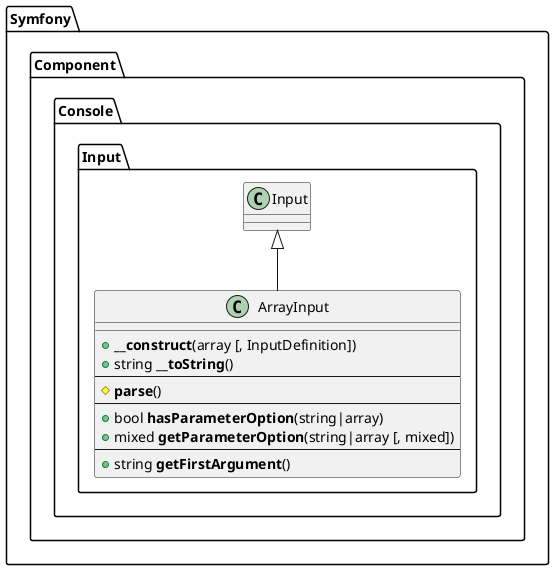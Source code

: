 @startuml
namespace Symfony.Component.Console.Input {
    class ArrayInput extends Input {
        __
        +<b>__construct</b>(array [, InputDefinition])
        +string <b>__toString</b>()
        --
        #<b>parse</b>()
        --
        +bool <b>hasParameterOption</b>(string|array)
        +mixed <b>getParameterOption</b>(string|array [, mixed])
        --
        +string <b>getFirstArgument</b>()
    }
}
@enduml
